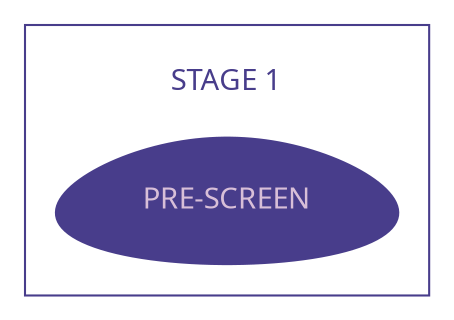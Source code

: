 digraph {
    node [shape=egg color="slateblue" fontcolor="thistle" fontname="Avenir"  style=filled margin=0.2];
    bgcolor="transparent"
    subgraph cluster_a {
        fontname="Avenir" shape=egg color="darkslateblue" fontcolor="darkslateblue" margin=15;
        label="\nSTAGE 1";
        "PRE-SCREEN" [color="darkslateblue"];
    }
}
